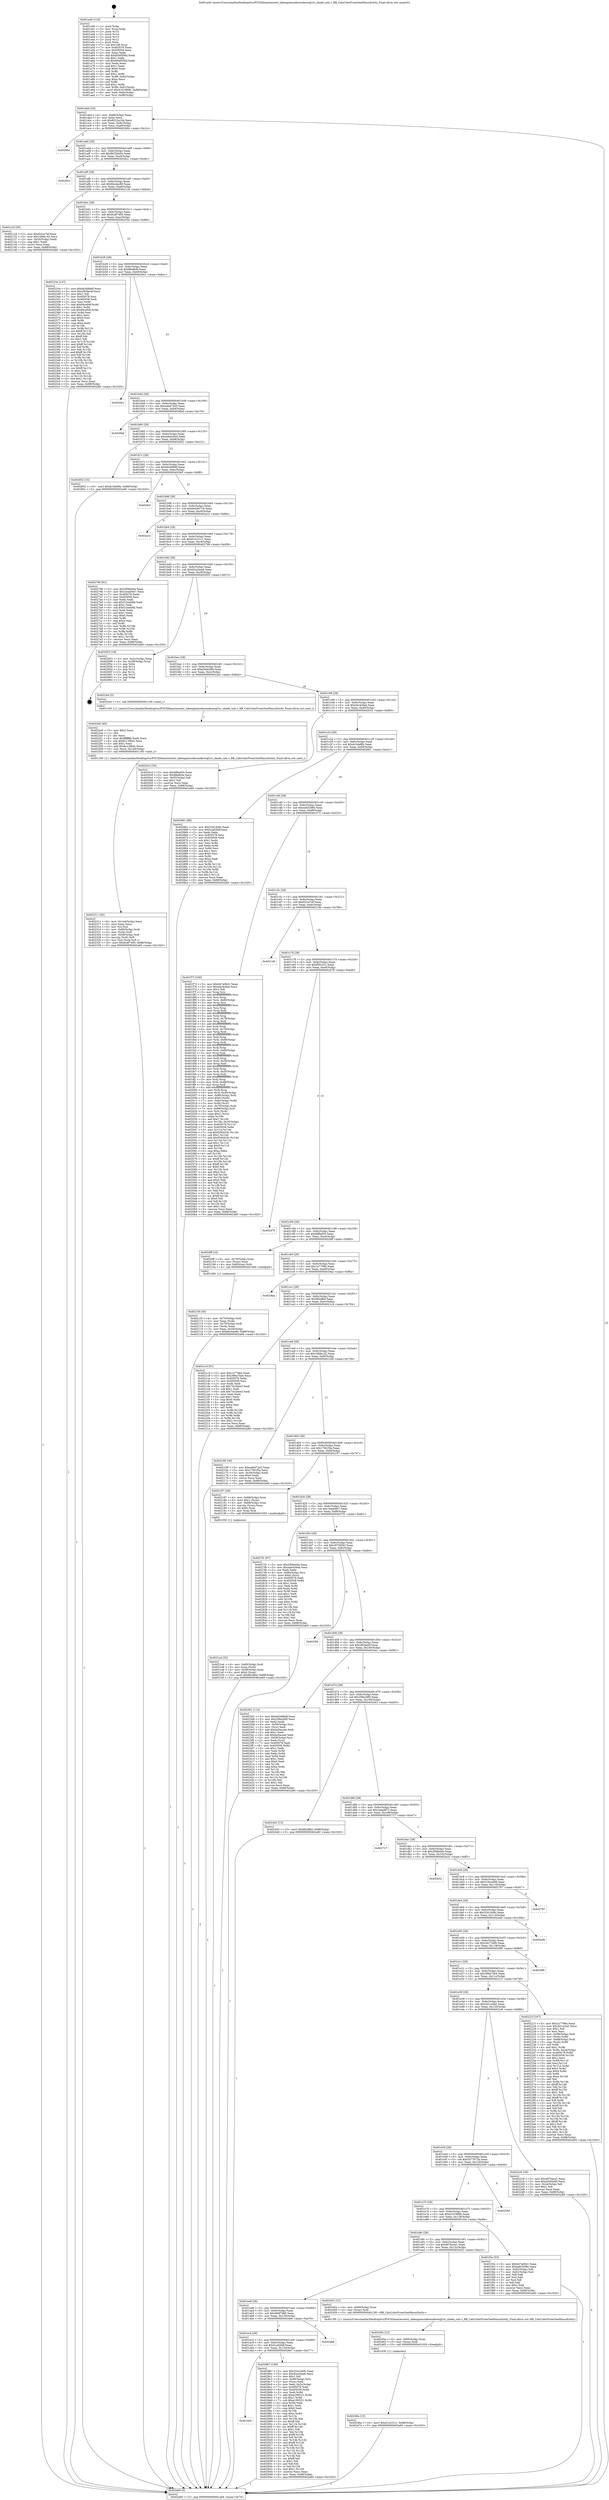 digraph "0x401a40" {
  label = "0x401a40 (/mnt/c/Users/mathe/Desktop/tcc/POCII/binaries/extr_labenginecoderenderergl1tr_shade_calc.c_RB_CalcColorFromOneMinusEntity_Final-ollvm.out::main(0))"
  labelloc = "t"
  node[shape=record]

  Entry [label="",width=0.3,height=0.3,shape=circle,fillcolor=black,style=filled]
  "0x401ab4" [label="{
     0x401ab4 [32]\l
     | [instrs]\l
     &nbsp;&nbsp;0x401ab4 \<+6\>: mov -0x88(%rbp),%eax\l
     &nbsp;&nbsp;0x401aba \<+2\>: mov %eax,%ecx\l
     &nbsp;&nbsp;0x401abc \<+6\>: sub $0x8222a164,%ecx\l
     &nbsp;&nbsp;0x401ac2 \<+6\>: mov %eax,-0x9c(%rbp)\l
     &nbsp;&nbsp;0x401ac8 \<+6\>: mov %ecx,-0xa0(%rbp)\l
     &nbsp;&nbsp;0x401ace \<+6\>: je 000000000040266c \<main+0xc2c\>\l
  }"]
  "0x40266c" [label="{
     0x40266c\l
  }", style=dashed]
  "0x401ad4" [label="{
     0x401ad4 [28]\l
     | [instrs]\l
     &nbsp;&nbsp;0x401ad4 \<+5\>: jmp 0000000000401ad9 \<main+0x99\>\l
     &nbsp;&nbsp;0x401ad9 \<+6\>: mov -0x9c(%rbp),%eax\l
     &nbsp;&nbsp;0x401adf \<+5\>: sub $0x8625bb0e,%eax\l
     &nbsp;&nbsp;0x401ae4 \<+6\>: mov %eax,-0xa4(%rbp)\l
     &nbsp;&nbsp;0x401aea \<+6\>: je 00000000004026cc \<main+0xc8c\>\l
  }"]
  Exit [label="",width=0.3,height=0.3,shape=circle,fillcolor=black,style=filled,peripheries=2]
  "0x4026cc" [label="{
     0x4026cc\l
  }", style=dashed]
  "0x401af0" [label="{
     0x401af0 [28]\l
     | [instrs]\l
     &nbsp;&nbsp;0x401af0 \<+5\>: jmp 0000000000401af5 \<main+0xb5\>\l
     &nbsp;&nbsp;0x401af5 \<+6\>: mov -0x9c(%rbp),%eax\l
     &nbsp;&nbsp;0x401afb \<+5\>: sub $0x8bc4ec80,%eax\l
     &nbsp;&nbsp;0x401b00 \<+6\>: mov %eax,-0xa8(%rbp)\l
     &nbsp;&nbsp;0x401b06 \<+6\>: je 000000000040212d \<main+0x6ed\>\l
  }"]
  "0x401ee0" [label="{
     0x401ee0\l
  }", style=dashed]
  "0x40212d" [label="{
     0x40212d [30]\l
     | [instrs]\l
     &nbsp;&nbsp;0x40212d \<+5\>: mov $0xf22ce7ef,%eax\l
     &nbsp;&nbsp;0x402132 \<+5\>: mov $0x16bfa142,%ecx\l
     &nbsp;&nbsp;0x402137 \<+3\>: mov -0x34(%rbp),%edx\l
     &nbsp;&nbsp;0x40213a \<+3\>: cmp $0x1,%edx\l
     &nbsp;&nbsp;0x40213d \<+3\>: cmovl %ecx,%eax\l
     &nbsp;&nbsp;0x402140 \<+6\>: mov %eax,-0x88(%rbp)\l
     &nbsp;&nbsp;0x402146 \<+5\>: jmp 0000000000402a60 \<main+0x1020\>\l
  }"]
  "0x401b0c" [label="{
     0x401b0c [28]\l
     | [instrs]\l
     &nbsp;&nbsp;0x401b0c \<+5\>: jmp 0000000000401b11 \<main+0xd1\>\l
     &nbsp;&nbsp;0x401b11 \<+6\>: mov -0x9c(%rbp),%eax\l
     &nbsp;&nbsp;0x401b17 \<+5\>: sub $0x8cdf7490,%eax\l
     &nbsp;&nbsp;0x401b1c \<+6\>: mov %eax,-0xac(%rbp)\l
     &nbsp;&nbsp;0x401b22 \<+6\>: je 000000000040233e \<main+0x8fe\>\l
  }"]
  "0x4028b7" [label="{
     0x4028b7 [156]\l
     | [instrs]\l
     &nbsp;&nbsp;0x4028b7 \<+5\>: mov $0x3341d49c,%eax\l
     &nbsp;&nbsp;0x4028bc \<+5\>: mov $0xd2a24ea6,%ecx\l
     &nbsp;&nbsp;0x4028c1 \<+2\>: mov $0x1,%dl\l
     &nbsp;&nbsp;0x4028c3 \<+4\>: mov -0x80(%rbp),%rsi\l
     &nbsp;&nbsp;0x4028c7 \<+2\>: mov (%rsi),%edi\l
     &nbsp;&nbsp;0x4028c9 \<+3\>: mov %edi,-0x2c(%rbp)\l
     &nbsp;&nbsp;0x4028cc \<+7\>: mov 0x405078,%edi\l
     &nbsp;&nbsp;0x4028d3 \<+8\>: mov 0x405058,%r8d\l
     &nbsp;&nbsp;0x4028db \<+3\>: mov %edi,%r9d\l
     &nbsp;&nbsp;0x4028de \<+7\>: add $0xa1f6f221,%r9d\l
     &nbsp;&nbsp;0x4028e5 \<+4\>: sub $0x1,%r9d\l
     &nbsp;&nbsp;0x4028e9 \<+7\>: sub $0xa1f6f221,%r9d\l
     &nbsp;&nbsp;0x4028f0 \<+4\>: imul %r9d,%edi\l
     &nbsp;&nbsp;0x4028f4 \<+3\>: and $0x1,%edi\l
     &nbsp;&nbsp;0x4028f7 \<+3\>: cmp $0x0,%edi\l
     &nbsp;&nbsp;0x4028fa \<+4\>: sete %r10b\l
     &nbsp;&nbsp;0x4028fe \<+4\>: cmp $0xa,%r8d\l
     &nbsp;&nbsp;0x402902 \<+4\>: setl %r11b\l
     &nbsp;&nbsp;0x402906 \<+3\>: mov %r10b,%bl\l
     &nbsp;&nbsp;0x402909 \<+3\>: xor $0xff,%bl\l
     &nbsp;&nbsp;0x40290c \<+3\>: mov %r11b,%r14b\l
     &nbsp;&nbsp;0x40290f \<+4\>: xor $0xff,%r14b\l
     &nbsp;&nbsp;0x402913 \<+3\>: xor $0x1,%dl\l
     &nbsp;&nbsp;0x402916 \<+3\>: mov %bl,%r15b\l
     &nbsp;&nbsp;0x402919 \<+4\>: and $0xff,%r15b\l
     &nbsp;&nbsp;0x40291d \<+3\>: and %dl,%r10b\l
     &nbsp;&nbsp;0x402920 \<+3\>: mov %r14b,%r12b\l
     &nbsp;&nbsp;0x402923 \<+4\>: and $0xff,%r12b\l
     &nbsp;&nbsp;0x402927 \<+3\>: and %dl,%r11b\l
     &nbsp;&nbsp;0x40292a \<+3\>: or %r10b,%r15b\l
     &nbsp;&nbsp;0x40292d \<+3\>: or %r11b,%r12b\l
     &nbsp;&nbsp;0x402930 \<+3\>: xor %r12b,%r15b\l
     &nbsp;&nbsp;0x402933 \<+3\>: or %r14b,%bl\l
     &nbsp;&nbsp;0x402936 \<+3\>: xor $0xff,%bl\l
     &nbsp;&nbsp;0x402939 \<+3\>: or $0x1,%dl\l
     &nbsp;&nbsp;0x40293c \<+2\>: and %dl,%bl\l
     &nbsp;&nbsp;0x40293e \<+3\>: or %bl,%r15b\l
     &nbsp;&nbsp;0x402941 \<+4\>: test $0x1,%r15b\l
     &nbsp;&nbsp;0x402945 \<+3\>: cmovne %ecx,%eax\l
     &nbsp;&nbsp;0x402948 \<+6\>: mov %eax,-0x88(%rbp)\l
     &nbsp;&nbsp;0x40294e \<+5\>: jmp 0000000000402a60 \<main+0x1020\>\l
  }"]
  "0x40233e" [label="{
     0x40233e [147]\l
     | [instrs]\l
     &nbsp;&nbsp;0x40233e \<+5\>: mov $0xbb3d9b6f,%eax\l
     &nbsp;&nbsp;0x402343 \<+5\>: mov $0x282fae4f,%ecx\l
     &nbsp;&nbsp;0x402348 \<+2\>: mov $0x1,%dl\l
     &nbsp;&nbsp;0x40234a \<+7\>: mov 0x405078,%esi\l
     &nbsp;&nbsp;0x402351 \<+7\>: mov 0x405058,%edi\l
     &nbsp;&nbsp;0x402358 \<+3\>: mov %esi,%r8d\l
     &nbsp;&nbsp;0x40235b \<+7\>: add $0x64ce04f,%r8d\l
     &nbsp;&nbsp;0x402362 \<+4\>: sub $0x1,%r8d\l
     &nbsp;&nbsp;0x402366 \<+7\>: sub $0x64ce04f,%r8d\l
     &nbsp;&nbsp;0x40236d \<+4\>: imul %r8d,%esi\l
     &nbsp;&nbsp;0x402371 \<+3\>: and $0x1,%esi\l
     &nbsp;&nbsp;0x402374 \<+3\>: cmp $0x0,%esi\l
     &nbsp;&nbsp;0x402377 \<+4\>: sete %r9b\l
     &nbsp;&nbsp;0x40237b \<+3\>: cmp $0xa,%edi\l
     &nbsp;&nbsp;0x40237e \<+4\>: setl %r10b\l
     &nbsp;&nbsp;0x402382 \<+3\>: mov %r9b,%r11b\l
     &nbsp;&nbsp;0x402385 \<+4\>: xor $0xff,%r11b\l
     &nbsp;&nbsp;0x402389 \<+3\>: mov %r10b,%bl\l
     &nbsp;&nbsp;0x40238c \<+3\>: xor $0xff,%bl\l
     &nbsp;&nbsp;0x40238f \<+3\>: xor $0x1,%dl\l
     &nbsp;&nbsp;0x402392 \<+3\>: mov %r11b,%r14b\l
     &nbsp;&nbsp;0x402395 \<+4\>: and $0xff,%r14b\l
     &nbsp;&nbsp;0x402399 \<+3\>: and %dl,%r9b\l
     &nbsp;&nbsp;0x40239c \<+3\>: mov %bl,%r15b\l
     &nbsp;&nbsp;0x40239f \<+4\>: and $0xff,%r15b\l
     &nbsp;&nbsp;0x4023a3 \<+3\>: and %dl,%r10b\l
     &nbsp;&nbsp;0x4023a6 \<+3\>: or %r9b,%r14b\l
     &nbsp;&nbsp;0x4023a9 \<+3\>: or %r10b,%r15b\l
     &nbsp;&nbsp;0x4023ac \<+3\>: xor %r15b,%r14b\l
     &nbsp;&nbsp;0x4023af \<+3\>: or %bl,%r11b\l
     &nbsp;&nbsp;0x4023b2 \<+4\>: xor $0xff,%r11b\l
     &nbsp;&nbsp;0x4023b6 \<+3\>: or $0x1,%dl\l
     &nbsp;&nbsp;0x4023b9 \<+3\>: and %dl,%r11b\l
     &nbsp;&nbsp;0x4023bc \<+3\>: or %r11b,%r14b\l
     &nbsp;&nbsp;0x4023bf \<+4\>: test $0x1,%r14b\l
     &nbsp;&nbsp;0x4023c3 \<+3\>: cmovne %ecx,%eax\l
     &nbsp;&nbsp;0x4023c6 \<+6\>: mov %eax,-0x88(%rbp)\l
     &nbsp;&nbsp;0x4023cc \<+5\>: jmp 0000000000402a60 \<main+0x1020\>\l
  }"]
  "0x401b28" [label="{
     0x401b28 [28]\l
     | [instrs]\l
     &nbsp;&nbsp;0x401b28 \<+5\>: jmp 0000000000401b2d \<main+0xed\>\l
     &nbsp;&nbsp;0x401b2d \<+6\>: mov -0x9c(%rbp),%eax\l
     &nbsp;&nbsp;0x401b33 \<+5\>: sub $0x8fedfcfa,%eax\l
     &nbsp;&nbsp;0x401b38 \<+6\>: mov %eax,-0xb0(%rbp)\l
     &nbsp;&nbsp;0x401b3e \<+6\>: je 00000000004020e1 \<main+0x6a1\>\l
  }"]
  "0x401ec4" [label="{
     0x401ec4 [28]\l
     | [instrs]\l
     &nbsp;&nbsp;0x401ec4 \<+5\>: jmp 0000000000401ec9 \<main+0x489\>\l
     &nbsp;&nbsp;0x401ec9 \<+6\>: mov -0x9c(%rbp),%eax\l
     &nbsp;&nbsp;0x401ecf \<+5\>: sub $0x5caf29df,%eax\l
     &nbsp;&nbsp;0x401ed4 \<+6\>: mov %eax,-0x134(%rbp)\l
     &nbsp;&nbsp;0x401eda \<+6\>: je 00000000004028b7 \<main+0xe77\>\l
  }"]
  "0x4020e1" [label="{
     0x4020e1\l
  }", style=dashed]
  "0x401b44" [label="{
     0x401b44 [28]\l
     | [instrs]\l
     &nbsp;&nbsp;0x401b44 \<+5\>: jmp 0000000000401b49 \<main+0x109\>\l
     &nbsp;&nbsp;0x401b49 \<+6\>: mov -0x9c(%rbp),%eax\l
     &nbsp;&nbsp;0x401b4f \<+5\>: sub $0xa4bd72d3,%eax\l
     &nbsp;&nbsp;0x401b54 \<+6\>: mov %eax,-0xb4(%rbp)\l
     &nbsp;&nbsp;0x401b5a \<+6\>: je 00000000004026bd \<main+0xc7d\>\l
  }"]
  "0x4024b6" [label="{
     0x4024b6\l
  }", style=dashed]
  "0x4026bd" [label="{
     0x4026bd\l
  }", style=dashed]
  "0x401b60" [label="{
     0x401b60 [28]\l
     | [instrs]\l
     &nbsp;&nbsp;0x401b60 \<+5\>: jmp 0000000000401b65 \<main+0x125\>\l
     &nbsp;&nbsp;0x401b65 \<+6\>: mov -0x9c(%rbp),%eax\l
     &nbsp;&nbsp;0x401b6b \<+5\>: sub $0xade426ed,%eax\l
     &nbsp;&nbsp;0x401b70 \<+6\>: mov %eax,-0xb8(%rbp)\l
     &nbsp;&nbsp;0x401b76 \<+6\>: je 0000000000402852 \<main+0xe12\>\l
  }"]
  "0x40246a" [label="{
     0x40246a [15]\l
     | [instrs]\l
     &nbsp;&nbsp;0x40246a \<+10\>: movl $0xd12c31c1,-0x88(%rbp)\l
     &nbsp;&nbsp;0x402474 \<+5\>: jmp 0000000000402a60 \<main+0x1020\>\l
  }"]
  "0x402852" [label="{
     0x402852 [15]\l
     | [instrs]\l
     &nbsp;&nbsp;0x402852 \<+10\>: movl $0xdc3def6b,-0x88(%rbp)\l
     &nbsp;&nbsp;0x40285c \<+5\>: jmp 0000000000402a60 \<main+0x1020\>\l
  }"]
  "0x401b7c" [label="{
     0x401b7c [28]\l
     | [instrs]\l
     &nbsp;&nbsp;0x401b7c \<+5\>: jmp 0000000000401b81 \<main+0x141\>\l
     &nbsp;&nbsp;0x401b81 \<+6\>: mov -0x9c(%rbp),%eax\l
     &nbsp;&nbsp;0x401b87 \<+5\>: sub $0xbb3d9b6f,%eax\l
     &nbsp;&nbsp;0x401b8c \<+6\>: mov %eax,-0xbc(%rbp)\l
     &nbsp;&nbsp;0x401b92 \<+6\>: je 00000000004029cf \<main+0xf8f\>\l
  }"]
  "0x40245e" [label="{
     0x40245e [12]\l
     | [instrs]\l
     &nbsp;&nbsp;0x40245e \<+4\>: mov -0x60(%rbp),%rax\l
     &nbsp;&nbsp;0x402462 \<+3\>: mov (%rax),%rdi\l
     &nbsp;&nbsp;0x402465 \<+5\>: call 0000000000401030 \<free@plt\>\l
     | [calls]\l
     &nbsp;&nbsp;0x401030 \{1\} (unknown)\l
  }"]
  "0x4029cf" [label="{
     0x4029cf\l
  }", style=dashed]
  "0x401b98" [label="{
     0x401b98 [28]\l
     | [instrs]\l
     &nbsp;&nbsp;0x401b98 \<+5\>: jmp 0000000000401b9d \<main+0x15d\>\l
     &nbsp;&nbsp;0x401b9d \<+6\>: mov -0x9c(%rbp),%eax\l
     &nbsp;&nbsp;0x401ba3 \<+5\>: sub $0xbb456719,%eax\l
     &nbsp;&nbsp;0x401ba8 \<+6\>: mov %eax,-0xc0(%rbp)\l
     &nbsp;&nbsp;0x401bae \<+6\>: je 0000000000402a1e \<main+0xfde\>\l
  }"]
  "0x401ea8" [label="{
     0x401ea8 [28]\l
     | [instrs]\l
     &nbsp;&nbsp;0x401ea8 \<+5\>: jmp 0000000000401ead \<main+0x46d\>\l
     &nbsp;&nbsp;0x401ead \<+6\>: mov -0x9c(%rbp),%eax\l
     &nbsp;&nbsp;0x401eb3 \<+5\>: sub $0x49df7d80,%eax\l
     &nbsp;&nbsp;0x401eb8 \<+6\>: mov %eax,-0x130(%rbp)\l
     &nbsp;&nbsp;0x401ebe \<+6\>: je 00000000004024b6 \<main+0xa76\>\l
  }"]
  "0x402a1e" [label="{
     0x402a1e\l
  }", style=dashed]
  "0x401bb4" [label="{
     0x401bb4 [28]\l
     | [instrs]\l
     &nbsp;&nbsp;0x401bb4 \<+5\>: jmp 0000000000401bb9 \<main+0x179\>\l
     &nbsp;&nbsp;0x401bb9 \<+6\>: mov -0x9c(%rbp),%eax\l
     &nbsp;&nbsp;0x401bbf \<+5\>: sub $0xd12c31c1,%eax\l
     &nbsp;&nbsp;0x401bc4 \<+6\>: mov %eax,-0xc4(%rbp)\l
     &nbsp;&nbsp;0x401bca \<+6\>: je 0000000000402796 \<main+0xd56\>\l
  }"]
  "0x402452" [label="{
     0x402452 [12]\l
     | [instrs]\l
     &nbsp;&nbsp;0x402452 \<+4\>: mov -0x60(%rbp),%rax\l
     &nbsp;&nbsp;0x402456 \<+3\>: mov (%rax),%rdi\l
     &nbsp;&nbsp;0x402459 \<+5\>: call 00000000004013f0 \<RB_CalcColorFromOneMinusEntity\>\l
     | [calls]\l
     &nbsp;&nbsp;0x4013f0 \{1\} (/mnt/c/Users/mathe/Desktop/tcc/POCII/binaries/extr_labenginecoderenderergl1tr_shade_calc.c_RB_CalcColorFromOneMinusEntity_Final-ollvm.out::RB_CalcColorFromOneMinusEntity)\l
  }"]
  "0x402796" [label="{
     0x402796 [91]\l
     | [instrs]\l
     &nbsp;&nbsp;0x402796 \<+5\>: mov $0x2f58e0de,%eax\l
     &nbsp;&nbsp;0x40279b \<+5\>: mov $0x1b4a00e7,%ecx\l
     &nbsp;&nbsp;0x4027a0 \<+7\>: mov 0x405078,%edx\l
     &nbsp;&nbsp;0x4027a7 \<+7\>: mov 0x405058,%esi\l
     &nbsp;&nbsp;0x4027ae \<+2\>: mov %edx,%edi\l
     &nbsp;&nbsp;0x4027b0 \<+6\>: add $0x51ba0dfd,%edi\l
     &nbsp;&nbsp;0x4027b6 \<+3\>: sub $0x1,%edi\l
     &nbsp;&nbsp;0x4027b9 \<+6\>: sub $0x51ba0dfd,%edi\l
     &nbsp;&nbsp;0x4027bf \<+3\>: imul %edi,%edx\l
     &nbsp;&nbsp;0x4027c2 \<+3\>: and $0x1,%edx\l
     &nbsp;&nbsp;0x4027c5 \<+3\>: cmp $0x0,%edx\l
     &nbsp;&nbsp;0x4027c8 \<+4\>: sete %r8b\l
     &nbsp;&nbsp;0x4027cc \<+3\>: cmp $0xa,%esi\l
     &nbsp;&nbsp;0x4027cf \<+4\>: setl %r9b\l
     &nbsp;&nbsp;0x4027d3 \<+3\>: mov %r8b,%r10b\l
     &nbsp;&nbsp;0x4027d6 \<+3\>: and %r9b,%r10b\l
     &nbsp;&nbsp;0x4027d9 \<+3\>: xor %r9b,%r8b\l
     &nbsp;&nbsp;0x4027dc \<+3\>: or %r8b,%r10b\l
     &nbsp;&nbsp;0x4027df \<+4\>: test $0x1,%r10b\l
     &nbsp;&nbsp;0x4027e3 \<+3\>: cmovne %ecx,%eax\l
     &nbsp;&nbsp;0x4027e6 \<+6\>: mov %eax,-0x88(%rbp)\l
     &nbsp;&nbsp;0x4027ec \<+5\>: jmp 0000000000402a60 \<main+0x1020\>\l
  }"]
  "0x401bd0" [label="{
     0x401bd0 [28]\l
     | [instrs]\l
     &nbsp;&nbsp;0x401bd0 \<+5\>: jmp 0000000000401bd5 \<main+0x195\>\l
     &nbsp;&nbsp;0x401bd5 \<+6\>: mov -0x9c(%rbp),%eax\l
     &nbsp;&nbsp;0x401bdb \<+5\>: sub $0xd2a24ea6,%eax\l
     &nbsp;&nbsp;0x401be0 \<+6\>: mov %eax,-0xc8(%rbp)\l
     &nbsp;&nbsp;0x401be6 \<+6\>: je 0000000000402953 \<main+0xf13\>\l
  }"]
  "0x402311" [label="{
     0x402311 [45]\l
     | [instrs]\l
     &nbsp;&nbsp;0x402311 \<+6\>: mov -0x144(%rbp),%ecx\l
     &nbsp;&nbsp;0x402317 \<+3\>: imul %eax,%ecx\l
     &nbsp;&nbsp;0x40231a \<+3\>: mov %cl,%sil\l
     &nbsp;&nbsp;0x40231d \<+4\>: mov -0x60(%rbp),%rdi\l
     &nbsp;&nbsp;0x402321 \<+3\>: mov (%rdi),%rdi\l
     &nbsp;&nbsp;0x402324 \<+4\>: mov -0x58(%rbp),%r8\l
     &nbsp;&nbsp;0x402328 \<+3\>: movslq (%r8),%r8\l
     &nbsp;&nbsp;0x40232b \<+4\>: mov %sil,(%rdi,%r8,1)\l
     &nbsp;&nbsp;0x40232f \<+10\>: movl $0x8cdf7490,-0x88(%rbp)\l
     &nbsp;&nbsp;0x402339 \<+5\>: jmp 0000000000402a60 \<main+0x1020\>\l
  }"]
  "0x402953" [label="{
     0x402953 [18]\l
     | [instrs]\l
     &nbsp;&nbsp;0x402953 \<+3\>: mov -0x2c(%rbp),%eax\l
     &nbsp;&nbsp;0x402956 \<+4\>: lea -0x28(%rbp),%rsp\l
     &nbsp;&nbsp;0x40295a \<+1\>: pop %rbx\l
     &nbsp;&nbsp;0x40295b \<+2\>: pop %r12\l
     &nbsp;&nbsp;0x40295d \<+2\>: pop %r13\l
     &nbsp;&nbsp;0x40295f \<+2\>: pop %r14\l
     &nbsp;&nbsp;0x402961 \<+2\>: pop %r15\l
     &nbsp;&nbsp;0x402963 \<+1\>: pop %rbp\l
     &nbsp;&nbsp;0x402964 \<+1\>: ret\l
  }"]
  "0x401bec" [label="{
     0x401bec [28]\l
     | [instrs]\l
     &nbsp;&nbsp;0x401bec \<+5\>: jmp 0000000000401bf1 \<main+0x1b1\>\l
     &nbsp;&nbsp;0x401bf1 \<+6\>: mov -0x9c(%rbp),%eax\l
     &nbsp;&nbsp;0x401bf7 \<+5\>: sub $0xd3d444f4,%eax\l
     &nbsp;&nbsp;0x401bfc \<+6\>: mov %eax,-0xcc(%rbp)\l
     &nbsp;&nbsp;0x401c02 \<+6\>: je 00000000004022e4 \<main+0x8a4\>\l
  }"]
  "0x4022e9" [label="{
     0x4022e9 [40]\l
     | [instrs]\l
     &nbsp;&nbsp;0x4022e9 \<+5\>: mov $0x2,%ecx\l
     &nbsp;&nbsp;0x4022ee \<+1\>: cltd\l
     &nbsp;&nbsp;0x4022ef \<+2\>: idiv %ecx\l
     &nbsp;&nbsp;0x4022f1 \<+6\>: imul $0xfffffffe,%edx,%ecx\l
     &nbsp;&nbsp;0x4022f7 \<+6\>: sub $0x8c13f0d2,%ecx\l
     &nbsp;&nbsp;0x4022fd \<+3\>: add $0x1,%ecx\l
     &nbsp;&nbsp;0x402300 \<+6\>: add $0x8c13f0d2,%ecx\l
     &nbsp;&nbsp;0x402306 \<+6\>: mov %ecx,-0x144(%rbp)\l
     &nbsp;&nbsp;0x40230c \<+5\>: call 0000000000401160 \<next_i\>\l
     | [calls]\l
     &nbsp;&nbsp;0x401160 \{1\} (/mnt/c/Users/mathe/Desktop/tcc/POCII/binaries/extr_labenginecoderenderergl1tr_shade_calc.c_RB_CalcColorFromOneMinusEntity_Final-ollvm.out::next_i)\l
  }"]
  "0x4022e4" [label="{
     0x4022e4 [5]\l
     | [instrs]\l
     &nbsp;&nbsp;0x4022e4 \<+5\>: call 0000000000401160 \<next_i\>\l
     | [calls]\l
     &nbsp;&nbsp;0x401160 \{1\} (/mnt/c/Users/mathe/Desktop/tcc/POCII/binaries/extr_labenginecoderenderergl1tr_shade_calc.c_RB_CalcColorFromOneMinusEntity_Final-ollvm.out::next_i)\l
  }"]
  "0x401c08" [label="{
     0x401c08 [28]\l
     | [instrs]\l
     &nbsp;&nbsp;0x401c08 \<+5\>: jmp 0000000000401c0d \<main+0x1cd\>\l
     &nbsp;&nbsp;0x401c0d \<+6\>: mov -0x9c(%rbp),%eax\l
     &nbsp;&nbsp;0x401c13 \<+5\>: sub $0xd4c4c6ad,%eax\l
     &nbsp;&nbsp;0x401c18 \<+6\>: mov %eax,-0xd0(%rbp)\l
     &nbsp;&nbsp;0x401c1e \<+6\>: je 00000000004020c3 \<main+0x683\>\l
  }"]
  "0x4021a4" [label="{
     0x4021a4 [32]\l
     | [instrs]\l
     &nbsp;&nbsp;0x4021a4 \<+4\>: mov -0x60(%rbp),%rdi\l
     &nbsp;&nbsp;0x4021a8 \<+3\>: mov %rax,(%rdi)\l
     &nbsp;&nbsp;0x4021ab \<+4\>: mov -0x58(%rbp),%rax\l
     &nbsp;&nbsp;0x4021af \<+6\>: movl $0x0,(%rax)\l
     &nbsp;&nbsp;0x4021b5 \<+10\>: movl $0xf82dfbd,-0x88(%rbp)\l
     &nbsp;&nbsp;0x4021bf \<+5\>: jmp 0000000000402a60 \<main+0x1020\>\l
  }"]
  "0x4020c3" [label="{
     0x4020c3 [30]\l
     | [instrs]\l
     &nbsp;&nbsp;0x4020c3 \<+5\>: mov $0xfdfbef20,%eax\l
     &nbsp;&nbsp;0x4020c8 \<+5\>: mov $0x8fedfcfa,%ecx\l
     &nbsp;&nbsp;0x4020cd \<+3\>: mov -0x35(%rbp),%dl\l
     &nbsp;&nbsp;0x4020d0 \<+3\>: test $0x1,%dl\l
     &nbsp;&nbsp;0x4020d3 \<+3\>: cmovne %ecx,%eax\l
     &nbsp;&nbsp;0x4020d6 \<+6\>: mov %eax,-0x88(%rbp)\l
     &nbsp;&nbsp;0x4020dc \<+5\>: jmp 0000000000402a60 \<main+0x1020\>\l
  }"]
  "0x401c24" [label="{
     0x401c24 [28]\l
     | [instrs]\l
     &nbsp;&nbsp;0x401c24 \<+5\>: jmp 0000000000401c29 \<main+0x1e9\>\l
     &nbsp;&nbsp;0x401c29 \<+6\>: mov -0x9c(%rbp),%eax\l
     &nbsp;&nbsp;0x401c2f \<+5\>: sub $0xdc3def6b,%eax\l
     &nbsp;&nbsp;0x401c34 \<+6\>: mov %eax,-0xd4(%rbp)\l
     &nbsp;&nbsp;0x401c3a \<+6\>: je 0000000000402861 \<main+0xe21\>\l
  }"]
  "0x40210f" [label="{
     0x40210f [30]\l
     | [instrs]\l
     &nbsp;&nbsp;0x40210f \<+4\>: mov -0x70(%rbp),%rdi\l
     &nbsp;&nbsp;0x402113 \<+2\>: mov %eax,(%rdi)\l
     &nbsp;&nbsp;0x402115 \<+4\>: mov -0x70(%rbp),%rdi\l
     &nbsp;&nbsp;0x402119 \<+2\>: mov (%rdi),%eax\l
     &nbsp;&nbsp;0x40211b \<+3\>: mov %eax,-0x34(%rbp)\l
     &nbsp;&nbsp;0x40211e \<+10\>: movl $0x8bc4ec80,-0x88(%rbp)\l
     &nbsp;&nbsp;0x402128 \<+5\>: jmp 0000000000402a60 \<main+0x1020\>\l
  }"]
  "0x402861" [label="{
     0x402861 [86]\l
     | [instrs]\l
     &nbsp;&nbsp;0x402861 \<+5\>: mov $0x3341d49c,%eax\l
     &nbsp;&nbsp;0x402866 \<+5\>: mov $0x5caf29df,%ecx\l
     &nbsp;&nbsp;0x40286b \<+2\>: xor %edx,%edx\l
     &nbsp;&nbsp;0x40286d \<+7\>: mov 0x405078,%esi\l
     &nbsp;&nbsp;0x402874 \<+7\>: mov 0x405058,%edi\l
     &nbsp;&nbsp;0x40287b \<+3\>: sub $0x1,%edx\l
     &nbsp;&nbsp;0x40287e \<+3\>: mov %esi,%r8d\l
     &nbsp;&nbsp;0x402881 \<+3\>: add %edx,%r8d\l
     &nbsp;&nbsp;0x402884 \<+4\>: imul %r8d,%esi\l
     &nbsp;&nbsp;0x402888 \<+3\>: and $0x1,%esi\l
     &nbsp;&nbsp;0x40288b \<+3\>: cmp $0x0,%esi\l
     &nbsp;&nbsp;0x40288e \<+4\>: sete %r9b\l
     &nbsp;&nbsp;0x402892 \<+3\>: cmp $0xa,%edi\l
     &nbsp;&nbsp;0x402895 \<+4\>: setl %r10b\l
     &nbsp;&nbsp;0x402899 \<+3\>: mov %r9b,%r11b\l
     &nbsp;&nbsp;0x40289c \<+3\>: and %r10b,%r11b\l
     &nbsp;&nbsp;0x40289f \<+3\>: xor %r10b,%r9b\l
     &nbsp;&nbsp;0x4028a2 \<+3\>: or %r9b,%r11b\l
     &nbsp;&nbsp;0x4028a5 \<+4\>: test $0x1,%r11b\l
     &nbsp;&nbsp;0x4028a9 \<+3\>: cmovne %ecx,%eax\l
     &nbsp;&nbsp;0x4028ac \<+6\>: mov %eax,-0x88(%rbp)\l
     &nbsp;&nbsp;0x4028b2 \<+5\>: jmp 0000000000402a60 \<main+0x1020\>\l
  }"]
  "0x401c40" [label="{
     0x401c40 [28]\l
     | [instrs]\l
     &nbsp;&nbsp;0x401c40 \<+5\>: jmp 0000000000401c45 \<main+0x205\>\l
     &nbsp;&nbsp;0x401c45 \<+6\>: mov -0x9c(%rbp),%eax\l
     &nbsp;&nbsp;0x401c4b \<+5\>: sub $0xea63298e,%eax\l
     &nbsp;&nbsp;0x401c50 \<+6\>: mov %eax,-0xd8(%rbp)\l
     &nbsp;&nbsp;0x401c56 \<+6\>: je 0000000000401f73 \<main+0x533\>\l
  }"]
  "0x401a40" [label="{
     0x401a40 [116]\l
     | [instrs]\l
     &nbsp;&nbsp;0x401a40 \<+1\>: push %rbp\l
     &nbsp;&nbsp;0x401a41 \<+3\>: mov %rsp,%rbp\l
     &nbsp;&nbsp;0x401a44 \<+2\>: push %r15\l
     &nbsp;&nbsp;0x401a46 \<+2\>: push %r14\l
     &nbsp;&nbsp;0x401a48 \<+2\>: push %r13\l
     &nbsp;&nbsp;0x401a4a \<+2\>: push %r12\l
     &nbsp;&nbsp;0x401a4c \<+1\>: push %rbx\l
     &nbsp;&nbsp;0x401a4d \<+7\>: sub $0x148,%rsp\l
     &nbsp;&nbsp;0x401a54 \<+7\>: mov 0x405078,%eax\l
     &nbsp;&nbsp;0x401a5b \<+7\>: mov 0x405058,%ecx\l
     &nbsp;&nbsp;0x401a62 \<+2\>: mov %eax,%edx\l
     &nbsp;&nbsp;0x401a64 \<+6\>: add $0x604f508d,%edx\l
     &nbsp;&nbsp;0x401a6a \<+3\>: sub $0x1,%edx\l
     &nbsp;&nbsp;0x401a6d \<+6\>: sub $0x604f508d,%edx\l
     &nbsp;&nbsp;0x401a73 \<+3\>: imul %edx,%eax\l
     &nbsp;&nbsp;0x401a76 \<+3\>: and $0x1,%eax\l
     &nbsp;&nbsp;0x401a79 \<+3\>: cmp $0x0,%eax\l
     &nbsp;&nbsp;0x401a7c \<+4\>: sete %r8b\l
     &nbsp;&nbsp;0x401a80 \<+4\>: and $0x1,%r8b\l
     &nbsp;&nbsp;0x401a84 \<+7\>: mov %r8b,-0x82(%rbp)\l
     &nbsp;&nbsp;0x401a8b \<+3\>: cmp $0xa,%ecx\l
     &nbsp;&nbsp;0x401a8e \<+4\>: setl %r8b\l
     &nbsp;&nbsp;0x401a92 \<+4\>: and $0x1,%r8b\l
     &nbsp;&nbsp;0x401a96 \<+7\>: mov %r8b,-0x81(%rbp)\l
     &nbsp;&nbsp;0x401a9d \<+10\>: movl $0x4101889b,-0x88(%rbp)\l
     &nbsp;&nbsp;0x401aa7 \<+6\>: mov %edi,-0x8c(%rbp)\l
     &nbsp;&nbsp;0x401aad \<+7\>: mov %rsi,-0x98(%rbp)\l
  }"]
  "0x401f73" [label="{
     0x401f73 [336]\l
     | [instrs]\l
     &nbsp;&nbsp;0x401f73 \<+5\>: mov $0x647a0641,%eax\l
     &nbsp;&nbsp;0x401f78 \<+5\>: mov $0xd4c4c6ad,%ecx\l
     &nbsp;&nbsp;0x401f7d \<+2\>: mov $0x1,%dl\l
     &nbsp;&nbsp;0x401f7f \<+3\>: mov %rsp,%rsi\l
     &nbsp;&nbsp;0x401f82 \<+4\>: add $0xfffffffffffffff0,%rsi\l
     &nbsp;&nbsp;0x401f86 \<+3\>: mov %rsi,%rsp\l
     &nbsp;&nbsp;0x401f89 \<+4\>: mov %rsi,-0x80(%rbp)\l
     &nbsp;&nbsp;0x401f8d \<+3\>: mov %rsp,%rsi\l
     &nbsp;&nbsp;0x401f90 \<+4\>: add $0xfffffffffffffff0,%rsi\l
     &nbsp;&nbsp;0x401f94 \<+3\>: mov %rsi,%rsp\l
     &nbsp;&nbsp;0x401f97 \<+3\>: mov %rsp,%rdi\l
     &nbsp;&nbsp;0x401f9a \<+4\>: add $0xfffffffffffffff0,%rdi\l
     &nbsp;&nbsp;0x401f9e \<+3\>: mov %rdi,%rsp\l
     &nbsp;&nbsp;0x401fa1 \<+4\>: mov %rdi,-0x78(%rbp)\l
     &nbsp;&nbsp;0x401fa5 \<+3\>: mov %rsp,%rdi\l
     &nbsp;&nbsp;0x401fa8 \<+4\>: add $0xfffffffffffffff0,%rdi\l
     &nbsp;&nbsp;0x401fac \<+3\>: mov %rdi,%rsp\l
     &nbsp;&nbsp;0x401faf \<+4\>: mov %rdi,-0x70(%rbp)\l
     &nbsp;&nbsp;0x401fb3 \<+3\>: mov %rsp,%rdi\l
     &nbsp;&nbsp;0x401fb6 \<+4\>: add $0xfffffffffffffff0,%rdi\l
     &nbsp;&nbsp;0x401fba \<+3\>: mov %rdi,%rsp\l
     &nbsp;&nbsp;0x401fbd \<+4\>: mov %rdi,-0x68(%rbp)\l
     &nbsp;&nbsp;0x401fc1 \<+3\>: mov %rsp,%rdi\l
     &nbsp;&nbsp;0x401fc4 \<+4\>: add $0xfffffffffffffff0,%rdi\l
     &nbsp;&nbsp;0x401fc8 \<+3\>: mov %rdi,%rsp\l
     &nbsp;&nbsp;0x401fcb \<+4\>: mov %rdi,-0x60(%rbp)\l
     &nbsp;&nbsp;0x401fcf \<+3\>: mov %rsp,%rdi\l
     &nbsp;&nbsp;0x401fd2 \<+4\>: add $0xfffffffffffffff0,%rdi\l
     &nbsp;&nbsp;0x401fd6 \<+3\>: mov %rdi,%rsp\l
     &nbsp;&nbsp;0x401fd9 \<+4\>: mov %rdi,-0x58(%rbp)\l
     &nbsp;&nbsp;0x401fdd \<+3\>: mov %rsp,%rdi\l
     &nbsp;&nbsp;0x401fe0 \<+4\>: add $0xfffffffffffffff0,%rdi\l
     &nbsp;&nbsp;0x401fe4 \<+3\>: mov %rdi,%rsp\l
     &nbsp;&nbsp;0x401fe7 \<+4\>: mov %rdi,-0x50(%rbp)\l
     &nbsp;&nbsp;0x401feb \<+3\>: mov %rsp,%rdi\l
     &nbsp;&nbsp;0x401fee \<+4\>: add $0xfffffffffffffff0,%rdi\l
     &nbsp;&nbsp;0x401ff2 \<+3\>: mov %rdi,%rsp\l
     &nbsp;&nbsp;0x401ff5 \<+4\>: mov %rdi,-0x48(%rbp)\l
     &nbsp;&nbsp;0x401ff9 \<+3\>: mov %rsp,%rdi\l
     &nbsp;&nbsp;0x401ffc \<+4\>: add $0xfffffffffffffff0,%rdi\l
     &nbsp;&nbsp;0x402000 \<+3\>: mov %rdi,%rsp\l
     &nbsp;&nbsp;0x402003 \<+4\>: mov %rdi,-0x40(%rbp)\l
     &nbsp;&nbsp;0x402007 \<+4\>: mov -0x80(%rbp),%rdi\l
     &nbsp;&nbsp;0x40200b \<+6\>: movl $0x0,(%rdi)\l
     &nbsp;&nbsp;0x402011 \<+7\>: mov -0x8c(%rbp),%r8d\l
     &nbsp;&nbsp;0x402018 \<+3\>: mov %r8d,(%rsi)\l
     &nbsp;&nbsp;0x40201b \<+4\>: mov -0x78(%rbp),%rdi\l
     &nbsp;&nbsp;0x40201f \<+7\>: mov -0x98(%rbp),%r9\l
     &nbsp;&nbsp;0x402026 \<+3\>: mov %r9,(%rdi)\l
     &nbsp;&nbsp;0x402029 \<+3\>: cmpl $0x2,(%rsi)\l
     &nbsp;&nbsp;0x40202c \<+4\>: setne %r10b\l
     &nbsp;&nbsp;0x402030 \<+4\>: and $0x1,%r10b\l
     &nbsp;&nbsp;0x402034 \<+4\>: mov %r10b,-0x35(%rbp)\l
     &nbsp;&nbsp;0x402038 \<+8\>: mov 0x405078,%r11d\l
     &nbsp;&nbsp;0x402040 \<+7\>: mov 0x405058,%ebx\l
     &nbsp;&nbsp;0x402047 \<+3\>: mov %r11d,%r14d\l
     &nbsp;&nbsp;0x40204a \<+7\>: sub $0xf20d424c,%r14d\l
     &nbsp;&nbsp;0x402051 \<+4\>: sub $0x1,%r14d\l
     &nbsp;&nbsp;0x402055 \<+7\>: add $0xf20d424c,%r14d\l
     &nbsp;&nbsp;0x40205c \<+4\>: imul %r14d,%r11d\l
     &nbsp;&nbsp;0x402060 \<+4\>: and $0x1,%r11d\l
     &nbsp;&nbsp;0x402064 \<+4\>: cmp $0x0,%r11d\l
     &nbsp;&nbsp;0x402068 \<+4\>: sete %r10b\l
     &nbsp;&nbsp;0x40206c \<+3\>: cmp $0xa,%ebx\l
     &nbsp;&nbsp;0x40206f \<+4\>: setl %r15b\l
     &nbsp;&nbsp;0x402073 \<+3\>: mov %r10b,%r12b\l
     &nbsp;&nbsp;0x402076 \<+4\>: xor $0xff,%r12b\l
     &nbsp;&nbsp;0x40207a \<+3\>: mov %r15b,%r13b\l
     &nbsp;&nbsp;0x40207d \<+4\>: xor $0xff,%r13b\l
     &nbsp;&nbsp;0x402081 \<+3\>: xor $0x0,%dl\l
     &nbsp;&nbsp;0x402084 \<+3\>: mov %r12b,%sil\l
     &nbsp;&nbsp;0x402087 \<+4\>: and $0x0,%sil\l
     &nbsp;&nbsp;0x40208b \<+3\>: and %dl,%r10b\l
     &nbsp;&nbsp;0x40208e \<+3\>: mov %r13b,%dil\l
     &nbsp;&nbsp;0x402091 \<+4\>: and $0x0,%dil\l
     &nbsp;&nbsp;0x402095 \<+3\>: and %dl,%r15b\l
     &nbsp;&nbsp;0x402098 \<+3\>: or %r10b,%sil\l
     &nbsp;&nbsp;0x40209b \<+3\>: or %r15b,%dil\l
     &nbsp;&nbsp;0x40209e \<+3\>: xor %dil,%sil\l
     &nbsp;&nbsp;0x4020a1 \<+3\>: or %r13b,%r12b\l
     &nbsp;&nbsp;0x4020a4 \<+4\>: xor $0xff,%r12b\l
     &nbsp;&nbsp;0x4020a8 \<+3\>: or $0x0,%dl\l
     &nbsp;&nbsp;0x4020ab \<+3\>: and %dl,%r12b\l
     &nbsp;&nbsp;0x4020ae \<+3\>: or %r12b,%sil\l
     &nbsp;&nbsp;0x4020b1 \<+4\>: test $0x1,%sil\l
     &nbsp;&nbsp;0x4020b5 \<+3\>: cmovne %ecx,%eax\l
     &nbsp;&nbsp;0x4020b8 \<+6\>: mov %eax,-0x88(%rbp)\l
     &nbsp;&nbsp;0x4020be \<+5\>: jmp 0000000000402a60 \<main+0x1020\>\l
  }"]
  "0x401c5c" [label="{
     0x401c5c [28]\l
     | [instrs]\l
     &nbsp;&nbsp;0x401c5c \<+5\>: jmp 0000000000401c61 \<main+0x221\>\l
     &nbsp;&nbsp;0x401c61 \<+6\>: mov -0x9c(%rbp),%eax\l
     &nbsp;&nbsp;0x401c67 \<+5\>: sub $0xf22ce7ef,%eax\l
     &nbsp;&nbsp;0x401c6c \<+6\>: mov %eax,-0xdc(%rbp)\l
     &nbsp;&nbsp;0x401c72 \<+6\>: je 000000000040214b \<main+0x70b\>\l
  }"]
  "0x402a60" [label="{
     0x402a60 [5]\l
     | [instrs]\l
     &nbsp;&nbsp;0x402a60 \<+5\>: jmp 0000000000401ab4 \<main+0x74\>\l
  }"]
  "0x40214b" [label="{
     0x40214b\l
  }", style=dashed]
  "0x401c78" [label="{
     0x401c78 [28]\l
     | [instrs]\l
     &nbsp;&nbsp;0x401c78 \<+5\>: jmp 0000000000401c7d \<main+0x23d\>\l
     &nbsp;&nbsp;0x401c7d \<+6\>: mov -0x9c(%rbp),%eax\l
     &nbsp;&nbsp;0x401c83 \<+5\>: sub $0xf5f21f1c,%eax\l
     &nbsp;&nbsp;0x401c88 \<+6\>: mov %eax,-0xe0(%rbp)\l
     &nbsp;&nbsp;0x401c8e \<+6\>: je 0000000000402479 \<main+0xa39\>\l
  }"]
  "0x401e8c" [label="{
     0x401e8c [28]\l
     | [instrs]\l
     &nbsp;&nbsp;0x401e8c \<+5\>: jmp 0000000000401e91 \<main+0x451\>\l
     &nbsp;&nbsp;0x401e91 \<+6\>: mov -0x9c(%rbp),%eax\l
     &nbsp;&nbsp;0x401e97 \<+5\>: sub $0x487baca1,%eax\l
     &nbsp;&nbsp;0x401e9c \<+6\>: mov %eax,-0x12c(%rbp)\l
     &nbsp;&nbsp;0x401ea2 \<+6\>: je 0000000000402452 \<main+0xa12\>\l
  }"]
  "0x402479" [label="{
     0x402479\l
  }", style=dashed]
  "0x401c94" [label="{
     0x401c94 [28]\l
     | [instrs]\l
     &nbsp;&nbsp;0x401c94 \<+5\>: jmp 0000000000401c99 \<main+0x259\>\l
     &nbsp;&nbsp;0x401c99 \<+6\>: mov -0x9c(%rbp),%eax\l
     &nbsp;&nbsp;0x401c9f \<+5\>: sub $0xfdfbef20,%eax\l
     &nbsp;&nbsp;0x401ca4 \<+6\>: mov %eax,-0xe4(%rbp)\l
     &nbsp;&nbsp;0x401caa \<+6\>: je 00000000004020ff \<main+0x6bf\>\l
  }"]
  "0x401f3e" [label="{
     0x401f3e [53]\l
     | [instrs]\l
     &nbsp;&nbsp;0x401f3e \<+5\>: mov $0x647a0641,%eax\l
     &nbsp;&nbsp;0x401f43 \<+5\>: mov $0xea63298e,%ecx\l
     &nbsp;&nbsp;0x401f48 \<+6\>: mov -0x82(%rbp),%dl\l
     &nbsp;&nbsp;0x401f4e \<+7\>: mov -0x81(%rbp),%sil\l
     &nbsp;&nbsp;0x401f55 \<+3\>: mov %dl,%dil\l
     &nbsp;&nbsp;0x401f58 \<+3\>: and %sil,%dil\l
     &nbsp;&nbsp;0x401f5b \<+3\>: xor %sil,%dl\l
     &nbsp;&nbsp;0x401f5e \<+3\>: or %dl,%dil\l
     &nbsp;&nbsp;0x401f61 \<+4\>: test $0x1,%dil\l
     &nbsp;&nbsp;0x401f65 \<+3\>: cmovne %ecx,%eax\l
     &nbsp;&nbsp;0x401f68 \<+6\>: mov %eax,-0x88(%rbp)\l
     &nbsp;&nbsp;0x401f6e \<+5\>: jmp 0000000000402a60 \<main+0x1020\>\l
  }"]
  "0x4020ff" [label="{
     0x4020ff [16]\l
     | [instrs]\l
     &nbsp;&nbsp;0x4020ff \<+4\>: mov -0x78(%rbp),%rax\l
     &nbsp;&nbsp;0x402103 \<+3\>: mov (%rax),%rax\l
     &nbsp;&nbsp;0x402106 \<+4\>: mov 0x8(%rax),%rdi\l
     &nbsp;&nbsp;0x40210a \<+5\>: call 0000000000401060 \<atoi@plt\>\l
     | [calls]\l
     &nbsp;&nbsp;0x401060 \{1\} (unknown)\l
  }"]
  "0x401cb0" [label="{
     0x401cb0 [28]\l
     | [instrs]\l
     &nbsp;&nbsp;0x401cb0 \<+5\>: jmp 0000000000401cb5 \<main+0x275\>\l
     &nbsp;&nbsp;0x401cb5 \<+6\>: mov -0x9c(%rbp),%eax\l
     &nbsp;&nbsp;0x401cbb \<+5\>: sub $0x1a77984,%eax\l
     &nbsp;&nbsp;0x401cc0 \<+6\>: mov %eax,-0xe8(%rbp)\l
     &nbsp;&nbsp;0x401cc6 \<+6\>: je 00000000004029aa \<main+0xf6a\>\l
  }"]
  "0x401e70" [label="{
     0x401e70 [28]\l
     | [instrs]\l
     &nbsp;&nbsp;0x401e70 \<+5\>: jmp 0000000000401e75 \<main+0x435\>\l
     &nbsp;&nbsp;0x401e75 \<+6\>: mov -0x9c(%rbp),%eax\l
     &nbsp;&nbsp;0x401e7b \<+5\>: sub $0x4101889b,%eax\l
     &nbsp;&nbsp;0x401e80 \<+6\>: mov %eax,-0x128(%rbp)\l
     &nbsp;&nbsp;0x401e86 \<+6\>: je 0000000000401f3e \<main+0x4fe\>\l
  }"]
  "0x4029aa" [label="{
     0x4029aa\l
  }", style=dashed]
  "0x401ccc" [label="{
     0x401ccc [28]\l
     | [instrs]\l
     &nbsp;&nbsp;0x401ccc \<+5\>: jmp 0000000000401cd1 \<main+0x291\>\l
     &nbsp;&nbsp;0x401cd1 \<+6\>: mov -0x9c(%rbp),%eax\l
     &nbsp;&nbsp;0x401cd7 \<+5\>: sub $0xf82dfbd,%eax\l
     &nbsp;&nbsp;0x401cdc \<+6\>: mov %eax,-0xec(%rbp)\l
     &nbsp;&nbsp;0x401ce2 \<+6\>: je 00000000004021c4 \<main+0x784\>\l
  }"]
  "0x402549" [label="{
     0x402549\l
  }", style=dashed]
  "0x4021c4" [label="{
     0x4021c4 [91]\l
     | [instrs]\l
     &nbsp;&nbsp;0x4021c4 \<+5\>: mov $0x1a77984,%eax\l
     &nbsp;&nbsp;0x4021c9 \<+5\>: mov $0x396a70e4,%ecx\l
     &nbsp;&nbsp;0x4021ce \<+7\>: mov 0x405078,%edx\l
     &nbsp;&nbsp;0x4021d5 \<+7\>: mov 0x405058,%esi\l
     &nbsp;&nbsp;0x4021dc \<+2\>: mov %edx,%edi\l
     &nbsp;&nbsp;0x4021de \<+6\>: sub $0x74c2bee3,%edi\l
     &nbsp;&nbsp;0x4021e4 \<+3\>: sub $0x1,%edi\l
     &nbsp;&nbsp;0x4021e7 \<+6\>: add $0x74c2bee3,%edi\l
     &nbsp;&nbsp;0x4021ed \<+3\>: imul %edi,%edx\l
     &nbsp;&nbsp;0x4021f0 \<+3\>: and $0x1,%edx\l
     &nbsp;&nbsp;0x4021f3 \<+3\>: cmp $0x0,%edx\l
     &nbsp;&nbsp;0x4021f6 \<+4\>: sete %r8b\l
     &nbsp;&nbsp;0x4021fa \<+3\>: cmp $0xa,%esi\l
     &nbsp;&nbsp;0x4021fd \<+4\>: setl %r9b\l
     &nbsp;&nbsp;0x402201 \<+3\>: mov %r8b,%r10b\l
     &nbsp;&nbsp;0x402204 \<+3\>: and %r9b,%r10b\l
     &nbsp;&nbsp;0x402207 \<+3\>: xor %r9b,%r8b\l
     &nbsp;&nbsp;0x40220a \<+3\>: or %r8b,%r10b\l
     &nbsp;&nbsp;0x40220d \<+4\>: test $0x1,%r10b\l
     &nbsp;&nbsp;0x402211 \<+3\>: cmovne %ecx,%eax\l
     &nbsp;&nbsp;0x402214 \<+6\>: mov %eax,-0x88(%rbp)\l
     &nbsp;&nbsp;0x40221a \<+5\>: jmp 0000000000402a60 \<main+0x1020\>\l
  }"]
  "0x401ce8" [label="{
     0x401ce8 [28]\l
     | [instrs]\l
     &nbsp;&nbsp;0x401ce8 \<+5\>: jmp 0000000000401ced \<main+0x2ad\>\l
     &nbsp;&nbsp;0x401ced \<+6\>: mov -0x9c(%rbp),%eax\l
     &nbsp;&nbsp;0x401cf3 \<+5\>: sub $0x16bfa142,%eax\l
     &nbsp;&nbsp;0x401cf8 \<+6\>: mov %eax,-0xf0(%rbp)\l
     &nbsp;&nbsp;0x401cfe \<+6\>: je 0000000000402169 \<main+0x729\>\l
  }"]
  "0x401e54" [label="{
     0x401e54 [28]\l
     | [instrs]\l
     &nbsp;&nbsp;0x401e54 \<+5\>: jmp 0000000000401e59 \<main+0x419\>\l
     &nbsp;&nbsp;0x401e59 \<+6\>: mov -0x9c(%rbp),%eax\l
     &nbsp;&nbsp;0x401e5f \<+5\>: sub $0x3d77673a,%eax\l
     &nbsp;&nbsp;0x401e64 \<+6\>: mov %eax,-0x124(%rbp)\l
     &nbsp;&nbsp;0x401e6a \<+6\>: je 0000000000402549 \<main+0xb09\>\l
  }"]
  "0x402169" [label="{
     0x402169 [30]\l
     | [instrs]\l
     &nbsp;&nbsp;0x402169 \<+5\>: mov $0xa4bd72d3,%eax\l
     &nbsp;&nbsp;0x40216e \<+5\>: mov $0x17fd1f5a,%ecx\l
     &nbsp;&nbsp;0x402173 \<+3\>: mov -0x34(%rbp),%edx\l
     &nbsp;&nbsp;0x402176 \<+3\>: cmp $0x0,%edx\l
     &nbsp;&nbsp;0x402179 \<+3\>: cmove %ecx,%eax\l
     &nbsp;&nbsp;0x40217c \<+6\>: mov %eax,-0x88(%rbp)\l
     &nbsp;&nbsp;0x402182 \<+5\>: jmp 0000000000402a60 \<main+0x1020\>\l
  }"]
  "0x401d04" [label="{
     0x401d04 [28]\l
     | [instrs]\l
     &nbsp;&nbsp;0x401d04 \<+5\>: jmp 0000000000401d09 \<main+0x2c9\>\l
     &nbsp;&nbsp;0x401d09 \<+6\>: mov -0x9c(%rbp),%eax\l
     &nbsp;&nbsp;0x401d0f \<+5\>: sub $0x17fd1f5a,%eax\l
     &nbsp;&nbsp;0x401d14 \<+6\>: mov %eax,-0xf4(%rbp)\l
     &nbsp;&nbsp;0x401d1a \<+6\>: je 0000000000402187 \<main+0x747\>\l
  }"]
  "0x4022c6" [label="{
     0x4022c6 [30]\l
     | [instrs]\l
     &nbsp;&nbsp;0x4022c6 \<+5\>: mov $0x487baca1,%eax\l
     &nbsp;&nbsp;0x4022cb \<+5\>: mov $0xd3d444f4,%ecx\l
     &nbsp;&nbsp;0x4022d0 \<+3\>: mov -0x2e(%rbp),%dl\l
     &nbsp;&nbsp;0x4022d3 \<+3\>: test $0x1,%dl\l
     &nbsp;&nbsp;0x4022d6 \<+3\>: cmovne %ecx,%eax\l
     &nbsp;&nbsp;0x4022d9 \<+6\>: mov %eax,-0x88(%rbp)\l
     &nbsp;&nbsp;0x4022df \<+5\>: jmp 0000000000402a60 \<main+0x1020\>\l
  }"]
  "0x402187" [label="{
     0x402187 [29]\l
     | [instrs]\l
     &nbsp;&nbsp;0x402187 \<+4\>: mov -0x68(%rbp),%rax\l
     &nbsp;&nbsp;0x40218b \<+6\>: movl $0x1,(%rax)\l
     &nbsp;&nbsp;0x402191 \<+4\>: mov -0x68(%rbp),%rax\l
     &nbsp;&nbsp;0x402195 \<+3\>: movslq (%rax),%rax\l
     &nbsp;&nbsp;0x402198 \<+4\>: shl $0x0,%rax\l
     &nbsp;&nbsp;0x40219c \<+3\>: mov %rax,%rdi\l
     &nbsp;&nbsp;0x40219f \<+5\>: call 0000000000401050 \<malloc@plt\>\l
     | [calls]\l
     &nbsp;&nbsp;0x401050 \{1\} (unknown)\l
  }"]
  "0x401d20" [label="{
     0x401d20 [28]\l
     | [instrs]\l
     &nbsp;&nbsp;0x401d20 \<+5\>: jmp 0000000000401d25 \<main+0x2e5\>\l
     &nbsp;&nbsp;0x401d25 \<+6\>: mov -0x9c(%rbp),%eax\l
     &nbsp;&nbsp;0x401d2b \<+5\>: sub $0x1b4a00e7,%eax\l
     &nbsp;&nbsp;0x401d30 \<+6\>: mov %eax,-0xf8(%rbp)\l
     &nbsp;&nbsp;0x401d36 \<+6\>: je 00000000004027f1 \<main+0xdb1\>\l
  }"]
  "0x401e38" [label="{
     0x401e38 [28]\l
     | [instrs]\l
     &nbsp;&nbsp;0x401e38 \<+5\>: jmp 0000000000401e3d \<main+0x3fd\>\l
     &nbsp;&nbsp;0x401e3d \<+6\>: mov -0x9c(%rbp),%eax\l
     &nbsp;&nbsp;0x401e43 \<+5\>: sub $0x3d1cc0a5,%eax\l
     &nbsp;&nbsp;0x401e48 \<+6\>: mov %eax,-0x120(%rbp)\l
     &nbsp;&nbsp;0x401e4e \<+6\>: je 00000000004022c6 \<main+0x886\>\l
  }"]
  "0x4027f1" [label="{
     0x4027f1 [97]\l
     | [instrs]\l
     &nbsp;&nbsp;0x4027f1 \<+5\>: mov $0x2f58e0de,%eax\l
     &nbsp;&nbsp;0x4027f6 \<+5\>: mov $0xade426ed,%ecx\l
     &nbsp;&nbsp;0x4027fb \<+2\>: xor %edx,%edx\l
     &nbsp;&nbsp;0x4027fd \<+4\>: mov -0x80(%rbp),%rsi\l
     &nbsp;&nbsp;0x402801 \<+6\>: movl $0x0,(%rsi)\l
     &nbsp;&nbsp;0x402807 \<+7\>: mov 0x405078,%edi\l
     &nbsp;&nbsp;0x40280e \<+8\>: mov 0x405058,%r8d\l
     &nbsp;&nbsp;0x402816 \<+3\>: sub $0x1,%edx\l
     &nbsp;&nbsp;0x402819 \<+3\>: mov %edi,%r9d\l
     &nbsp;&nbsp;0x40281c \<+3\>: add %edx,%r9d\l
     &nbsp;&nbsp;0x40281f \<+4\>: imul %r9d,%edi\l
     &nbsp;&nbsp;0x402823 \<+3\>: and $0x1,%edi\l
     &nbsp;&nbsp;0x402826 \<+3\>: cmp $0x0,%edi\l
     &nbsp;&nbsp;0x402829 \<+4\>: sete %r10b\l
     &nbsp;&nbsp;0x40282d \<+4\>: cmp $0xa,%r8d\l
     &nbsp;&nbsp;0x402831 \<+4\>: setl %r11b\l
     &nbsp;&nbsp;0x402835 \<+3\>: mov %r10b,%bl\l
     &nbsp;&nbsp;0x402838 \<+3\>: and %r11b,%bl\l
     &nbsp;&nbsp;0x40283b \<+3\>: xor %r11b,%r10b\l
     &nbsp;&nbsp;0x40283e \<+3\>: or %r10b,%bl\l
     &nbsp;&nbsp;0x402841 \<+3\>: test $0x1,%bl\l
     &nbsp;&nbsp;0x402844 \<+3\>: cmovne %ecx,%eax\l
     &nbsp;&nbsp;0x402847 \<+6\>: mov %eax,-0x88(%rbp)\l
     &nbsp;&nbsp;0x40284d \<+5\>: jmp 0000000000402a60 \<main+0x1020\>\l
  }"]
  "0x401d3c" [label="{
     0x401d3c [28]\l
     | [instrs]\l
     &nbsp;&nbsp;0x401d3c \<+5\>: jmp 0000000000401d41 \<main+0x301\>\l
     &nbsp;&nbsp;0x401d41 \<+6\>: mov -0x9c(%rbp),%eax\l
     &nbsp;&nbsp;0x401d47 \<+5\>: sub $0x2670f283,%eax\l
     &nbsp;&nbsp;0x401d4c \<+6\>: mov %eax,-0xfc(%rbp)\l
     &nbsp;&nbsp;0x401d52 \<+6\>: je 00000000004025f4 \<main+0xbb4\>\l
  }"]
  "0x40221f" [label="{
     0x40221f [167]\l
     | [instrs]\l
     &nbsp;&nbsp;0x40221f \<+5\>: mov $0x1a77984,%eax\l
     &nbsp;&nbsp;0x402224 \<+5\>: mov $0x3d1cc0a5,%ecx\l
     &nbsp;&nbsp;0x402229 \<+2\>: mov $0x1,%dl\l
     &nbsp;&nbsp;0x40222b \<+2\>: xor %esi,%esi\l
     &nbsp;&nbsp;0x40222d \<+4\>: mov -0x58(%rbp),%rdi\l
     &nbsp;&nbsp;0x402231 \<+3\>: mov (%rdi),%r8d\l
     &nbsp;&nbsp;0x402234 \<+4\>: mov -0x68(%rbp),%rdi\l
     &nbsp;&nbsp;0x402238 \<+3\>: cmp (%rdi),%r8d\l
     &nbsp;&nbsp;0x40223b \<+4\>: setl %r9b\l
     &nbsp;&nbsp;0x40223f \<+4\>: and $0x1,%r9b\l
     &nbsp;&nbsp;0x402243 \<+4\>: mov %r9b,-0x2e(%rbp)\l
     &nbsp;&nbsp;0x402247 \<+8\>: mov 0x405078,%r8d\l
     &nbsp;&nbsp;0x40224f \<+8\>: mov 0x405058,%r10d\l
     &nbsp;&nbsp;0x402257 \<+3\>: sub $0x1,%esi\l
     &nbsp;&nbsp;0x40225a \<+3\>: mov %r8d,%r11d\l
     &nbsp;&nbsp;0x40225d \<+3\>: add %esi,%r11d\l
     &nbsp;&nbsp;0x402260 \<+4\>: imul %r11d,%r8d\l
     &nbsp;&nbsp;0x402264 \<+4\>: and $0x1,%r8d\l
     &nbsp;&nbsp;0x402268 \<+4\>: cmp $0x0,%r8d\l
     &nbsp;&nbsp;0x40226c \<+4\>: sete %r9b\l
     &nbsp;&nbsp;0x402270 \<+4\>: cmp $0xa,%r10d\l
     &nbsp;&nbsp;0x402274 \<+3\>: setl %bl\l
     &nbsp;&nbsp;0x402277 \<+3\>: mov %r9b,%r14b\l
     &nbsp;&nbsp;0x40227a \<+4\>: xor $0xff,%r14b\l
     &nbsp;&nbsp;0x40227e \<+3\>: mov %bl,%r15b\l
     &nbsp;&nbsp;0x402281 \<+4\>: xor $0xff,%r15b\l
     &nbsp;&nbsp;0x402285 \<+3\>: xor $0x1,%dl\l
     &nbsp;&nbsp;0x402288 \<+3\>: mov %r14b,%r12b\l
     &nbsp;&nbsp;0x40228b \<+4\>: and $0xff,%r12b\l
     &nbsp;&nbsp;0x40228f \<+3\>: and %dl,%r9b\l
     &nbsp;&nbsp;0x402292 \<+3\>: mov %r15b,%r13b\l
     &nbsp;&nbsp;0x402295 \<+4\>: and $0xff,%r13b\l
     &nbsp;&nbsp;0x402299 \<+2\>: and %dl,%bl\l
     &nbsp;&nbsp;0x40229b \<+3\>: or %r9b,%r12b\l
     &nbsp;&nbsp;0x40229e \<+3\>: or %bl,%r13b\l
     &nbsp;&nbsp;0x4022a1 \<+3\>: xor %r13b,%r12b\l
     &nbsp;&nbsp;0x4022a4 \<+3\>: or %r15b,%r14b\l
     &nbsp;&nbsp;0x4022a7 \<+4\>: xor $0xff,%r14b\l
     &nbsp;&nbsp;0x4022ab \<+3\>: or $0x1,%dl\l
     &nbsp;&nbsp;0x4022ae \<+3\>: and %dl,%r14b\l
     &nbsp;&nbsp;0x4022b1 \<+3\>: or %r14b,%r12b\l
     &nbsp;&nbsp;0x4022b4 \<+4\>: test $0x1,%r12b\l
     &nbsp;&nbsp;0x4022b8 \<+3\>: cmovne %ecx,%eax\l
     &nbsp;&nbsp;0x4022bb \<+6\>: mov %eax,-0x88(%rbp)\l
     &nbsp;&nbsp;0x4022c1 \<+5\>: jmp 0000000000402a60 \<main+0x1020\>\l
  }"]
  "0x4025f4" [label="{
     0x4025f4\l
  }", style=dashed]
  "0x401d58" [label="{
     0x401d58 [28]\l
     | [instrs]\l
     &nbsp;&nbsp;0x401d58 \<+5\>: jmp 0000000000401d5d \<main+0x31d\>\l
     &nbsp;&nbsp;0x401d5d \<+6\>: mov -0x9c(%rbp),%eax\l
     &nbsp;&nbsp;0x401d63 \<+5\>: sub $0x282fae4f,%eax\l
     &nbsp;&nbsp;0x401d68 \<+6\>: mov %eax,-0x100(%rbp)\l
     &nbsp;&nbsp;0x401d6e \<+6\>: je 00000000004023d1 \<main+0x991\>\l
  }"]
  "0x401e1c" [label="{
     0x401e1c [28]\l
     | [instrs]\l
     &nbsp;&nbsp;0x401e1c \<+5\>: jmp 0000000000401e21 \<main+0x3e1\>\l
     &nbsp;&nbsp;0x401e21 \<+6\>: mov -0x9c(%rbp),%eax\l
     &nbsp;&nbsp;0x401e27 \<+5\>: sub $0x396a70e4,%eax\l
     &nbsp;&nbsp;0x401e2c \<+6\>: mov %eax,-0x11c(%rbp)\l
     &nbsp;&nbsp;0x401e32 \<+6\>: je 000000000040221f \<main+0x7df\>\l
  }"]
  "0x4023d1" [label="{
     0x4023d1 [114]\l
     | [instrs]\l
     &nbsp;&nbsp;0x4023d1 \<+5\>: mov $0xbb3d9b6f,%eax\l
     &nbsp;&nbsp;0x4023d6 \<+5\>: mov $0x296a26f0,%ecx\l
     &nbsp;&nbsp;0x4023db \<+2\>: xor %edx,%edx\l
     &nbsp;&nbsp;0x4023dd \<+4\>: mov -0x58(%rbp),%rsi\l
     &nbsp;&nbsp;0x4023e1 \<+2\>: mov (%rsi),%edi\l
     &nbsp;&nbsp;0x4023e3 \<+6\>: add $0xba5aceae,%edi\l
     &nbsp;&nbsp;0x4023e9 \<+3\>: add $0x1,%edi\l
     &nbsp;&nbsp;0x4023ec \<+6\>: sub $0xba5aceae,%edi\l
     &nbsp;&nbsp;0x4023f2 \<+4\>: mov -0x58(%rbp),%rsi\l
     &nbsp;&nbsp;0x4023f6 \<+2\>: mov %edi,(%rsi)\l
     &nbsp;&nbsp;0x4023f8 \<+7\>: mov 0x405078,%edi\l
     &nbsp;&nbsp;0x4023ff \<+8\>: mov 0x405058,%r8d\l
     &nbsp;&nbsp;0x402407 \<+3\>: sub $0x1,%edx\l
     &nbsp;&nbsp;0x40240a \<+3\>: mov %edi,%r9d\l
     &nbsp;&nbsp;0x40240d \<+3\>: add %edx,%r9d\l
     &nbsp;&nbsp;0x402410 \<+4\>: imul %r9d,%edi\l
     &nbsp;&nbsp;0x402414 \<+3\>: and $0x1,%edi\l
     &nbsp;&nbsp;0x402417 \<+3\>: cmp $0x0,%edi\l
     &nbsp;&nbsp;0x40241a \<+4\>: sete %r10b\l
     &nbsp;&nbsp;0x40241e \<+4\>: cmp $0xa,%r8d\l
     &nbsp;&nbsp;0x402422 \<+4\>: setl %r11b\l
     &nbsp;&nbsp;0x402426 \<+3\>: mov %r10b,%bl\l
     &nbsp;&nbsp;0x402429 \<+3\>: and %r11b,%bl\l
     &nbsp;&nbsp;0x40242c \<+3\>: xor %r11b,%r10b\l
     &nbsp;&nbsp;0x40242f \<+3\>: or %r10b,%bl\l
     &nbsp;&nbsp;0x402432 \<+3\>: test $0x1,%bl\l
     &nbsp;&nbsp;0x402435 \<+3\>: cmovne %ecx,%eax\l
     &nbsp;&nbsp;0x402438 \<+6\>: mov %eax,-0x88(%rbp)\l
     &nbsp;&nbsp;0x40243e \<+5\>: jmp 0000000000402a60 \<main+0x1020\>\l
  }"]
  "0x401d74" [label="{
     0x401d74 [28]\l
     | [instrs]\l
     &nbsp;&nbsp;0x401d74 \<+5\>: jmp 0000000000401d79 \<main+0x339\>\l
     &nbsp;&nbsp;0x401d79 \<+6\>: mov -0x9c(%rbp),%eax\l
     &nbsp;&nbsp;0x401d7f \<+5\>: sub $0x296a26f0,%eax\l
     &nbsp;&nbsp;0x401d84 \<+6\>: mov %eax,-0x104(%rbp)\l
     &nbsp;&nbsp;0x401d8a \<+6\>: je 0000000000402443 \<main+0xa03\>\l
  }"]
  "0x4029f9" [label="{
     0x4029f9\l
  }", style=dashed]
  "0x402443" [label="{
     0x402443 [15]\l
     | [instrs]\l
     &nbsp;&nbsp;0x402443 \<+10\>: movl $0xf82dfbd,-0x88(%rbp)\l
     &nbsp;&nbsp;0x40244d \<+5\>: jmp 0000000000402a60 \<main+0x1020\>\l
  }"]
  "0x401d90" [label="{
     0x401d90 [28]\l
     | [instrs]\l
     &nbsp;&nbsp;0x401d90 \<+5\>: jmp 0000000000401d95 \<main+0x355\>\l
     &nbsp;&nbsp;0x401d95 \<+6\>: mov -0x9c(%rbp),%eax\l
     &nbsp;&nbsp;0x401d9b \<+5\>: sub $0x2a0a8f73,%eax\l
     &nbsp;&nbsp;0x401da0 \<+6\>: mov %eax,-0x108(%rbp)\l
     &nbsp;&nbsp;0x401da6 \<+6\>: je 0000000000402727 \<main+0xce7\>\l
  }"]
  "0x401e00" [label="{
     0x401e00 [28]\l
     | [instrs]\l
     &nbsp;&nbsp;0x401e00 \<+5\>: jmp 0000000000401e05 \<main+0x3c5\>\l
     &nbsp;&nbsp;0x401e05 \<+6\>: mov -0x9c(%rbp),%eax\l
     &nbsp;&nbsp;0x401e0b \<+5\>: sub $0x342734f9,%eax\l
     &nbsp;&nbsp;0x401e10 \<+6\>: mov %eax,-0x118(%rbp)\l
     &nbsp;&nbsp;0x401e16 \<+6\>: je 00000000004029f9 \<main+0xfb9\>\l
  }"]
  "0x402727" [label="{
     0x402727\l
  }", style=dashed]
  "0x401dac" [label="{
     0x401dac [28]\l
     | [instrs]\l
     &nbsp;&nbsp;0x401dac \<+5\>: jmp 0000000000401db1 \<main+0x371\>\l
     &nbsp;&nbsp;0x401db1 \<+6\>: mov -0x9c(%rbp),%eax\l
     &nbsp;&nbsp;0x401db7 \<+5\>: sub $0x2f58e0de,%eax\l
     &nbsp;&nbsp;0x401dbc \<+6\>: mov %eax,-0x10c(%rbp)\l
     &nbsp;&nbsp;0x401dc2 \<+6\>: je 0000000000402a32 \<main+0xff2\>\l
  }"]
  "0x402a4b" [label="{
     0x402a4b\l
  }", style=dashed]
  "0x402a32" [label="{
     0x402a32\l
  }", style=dashed]
  "0x401dc8" [label="{
     0x401dc8 [28]\l
     | [instrs]\l
     &nbsp;&nbsp;0x401dc8 \<+5\>: jmp 0000000000401dcd \<main+0x38d\>\l
     &nbsp;&nbsp;0x401dcd \<+6\>: mov -0x9c(%rbp),%eax\l
     &nbsp;&nbsp;0x401dd3 \<+5\>: sub $0x316cee98,%eax\l
     &nbsp;&nbsp;0x401dd8 \<+6\>: mov %eax,-0x110(%rbp)\l
     &nbsp;&nbsp;0x401dde \<+6\>: je 0000000000402787 \<main+0xd47\>\l
  }"]
  "0x401de4" [label="{
     0x401de4 [28]\l
     | [instrs]\l
     &nbsp;&nbsp;0x401de4 \<+5\>: jmp 0000000000401de9 \<main+0x3a9\>\l
     &nbsp;&nbsp;0x401de9 \<+6\>: mov -0x9c(%rbp),%eax\l
     &nbsp;&nbsp;0x401def \<+5\>: sub $0x3341d49c,%eax\l
     &nbsp;&nbsp;0x401df4 \<+6\>: mov %eax,-0x114(%rbp)\l
     &nbsp;&nbsp;0x401dfa \<+6\>: je 0000000000402a4b \<main+0x100b\>\l
  }"]
  "0x402787" [label="{
     0x402787\l
  }", style=dashed]
  Entry -> "0x401a40" [label=" 1"]
  "0x401ab4" -> "0x40266c" [label=" 0"]
  "0x401ab4" -> "0x401ad4" [label=" 24"]
  "0x402953" -> Exit [label=" 1"]
  "0x401ad4" -> "0x4026cc" [label=" 0"]
  "0x401ad4" -> "0x401af0" [label=" 24"]
  "0x4028b7" -> "0x402a60" [label=" 1"]
  "0x401af0" -> "0x40212d" [label=" 1"]
  "0x401af0" -> "0x401b0c" [label=" 23"]
  "0x401ec4" -> "0x401ee0" [label=" 0"]
  "0x401b0c" -> "0x40233e" [label=" 1"]
  "0x401b0c" -> "0x401b28" [label=" 22"]
  "0x401ec4" -> "0x4028b7" [label=" 1"]
  "0x401b28" -> "0x4020e1" [label=" 0"]
  "0x401b28" -> "0x401b44" [label=" 22"]
  "0x401ea8" -> "0x401ec4" [label=" 1"]
  "0x401b44" -> "0x4026bd" [label=" 0"]
  "0x401b44" -> "0x401b60" [label=" 22"]
  "0x401ea8" -> "0x4024b6" [label=" 0"]
  "0x401b60" -> "0x402852" [label=" 1"]
  "0x401b60" -> "0x401b7c" [label=" 21"]
  "0x402861" -> "0x402a60" [label=" 1"]
  "0x401b7c" -> "0x4029cf" [label=" 0"]
  "0x401b7c" -> "0x401b98" [label=" 21"]
  "0x402852" -> "0x402a60" [label=" 1"]
  "0x401b98" -> "0x402a1e" [label=" 0"]
  "0x401b98" -> "0x401bb4" [label=" 21"]
  "0x4027f1" -> "0x402a60" [label=" 1"]
  "0x401bb4" -> "0x402796" [label=" 1"]
  "0x401bb4" -> "0x401bd0" [label=" 20"]
  "0x402796" -> "0x402a60" [label=" 1"]
  "0x401bd0" -> "0x402953" [label=" 1"]
  "0x401bd0" -> "0x401bec" [label=" 19"]
  "0x40245e" -> "0x40246a" [label=" 1"]
  "0x401bec" -> "0x4022e4" [label=" 1"]
  "0x401bec" -> "0x401c08" [label=" 18"]
  "0x402452" -> "0x40245e" [label=" 1"]
  "0x401c08" -> "0x4020c3" [label=" 1"]
  "0x401c08" -> "0x401c24" [label=" 17"]
  "0x401e8c" -> "0x401ea8" [label=" 1"]
  "0x401c24" -> "0x402861" [label=" 1"]
  "0x401c24" -> "0x401c40" [label=" 16"]
  "0x401e8c" -> "0x402452" [label=" 1"]
  "0x401c40" -> "0x401f73" [label=" 1"]
  "0x401c40" -> "0x401c5c" [label=" 15"]
  "0x402443" -> "0x402a60" [label=" 1"]
  "0x401c5c" -> "0x40214b" [label=" 0"]
  "0x401c5c" -> "0x401c78" [label=" 15"]
  "0x4023d1" -> "0x402a60" [label=" 1"]
  "0x401c78" -> "0x402479" [label=" 0"]
  "0x401c78" -> "0x401c94" [label=" 15"]
  "0x40233e" -> "0x402a60" [label=" 1"]
  "0x401c94" -> "0x4020ff" [label=" 1"]
  "0x401c94" -> "0x401cb0" [label=" 14"]
  "0x402311" -> "0x402a60" [label=" 1"]
  "0x401cb0" -> "0x4029aa" [label=" 0"]
  "0x401cb0" -> "0x401ccc" [label=" 14"]
  "0x4022e4" -> "0x4022e9" [label=" 1"]
  "0x401ccc" -> "0x4021c4" [label=" 2"]
  "0x401ccc" -> "0x401ce8" [label=" 12"]
  "0x4022c6" -> "0x402a60" [label=" 2"]
  "0x401ce8" -> "0x402169" [label=" 1"]
  "0x401ce8" -> "0x401d04" [label=" 11"]
  "0x4021c4" -> "0x402a60" [label=" 2"]
  "0x401d04" -> "0x402187" [label=" 1"]
  "0x401d04" -> "0x401d20" [label=" 10"]
  "0x4021a4" -> "0x402a60" [label=" 1"]
  "0x401d20" -> "0x4027f1" [label=" 1"]
  "0x401d20" -> "0x401d3c" [label=" 9"]
  "0x402169" -> "0x402a60" [label=" 1"]
  "0x401d3c" -> "0x4025f4" [label=" 0"]
  "0x401d3c" -> "0x401d58" [label=" 9"]
  "0x40212d" -> "0x402a60" [label=" 1"]
  "0x401d58" -> "0x4023d1" [label=" 1"]
  "0x401d58" -> "0x401d74" [label=" 8"]
  "0x4020ff" -> "0x40210f" [label=" 1"]
  "0x401d74" -> "0x402443" [label=" 1"]
  "0x401d74" -> "0x401d90" [label=" 7"]
  "0x4020c3" -> "0x402a60" [label=" 1"]
  "0x401d90" -> "0x402727" [label=" 0"]
  "0x401d90" -> "0x401dac" [label=" 7"]
  "0x40246a" -> "0x402a60" [label=" 1"]
  "0x401dac" -> "0x402a32" [label=" 0"]
  "0x401dac" -> "0x401dc8" [label=" 7"]
  "0x402a60" -> "0x401ab4" [label=" 23"]
  "0x401dc8" -> "0x402787" [label=" 0"]
  "0x401dc8" -> "0x401de4" [label=" 7"]
  "0x401a40" -> "0x401ab4" [label=" 1"]
  "0x401de4" -> "0x402a4b" [label=" 0"]
  "0x401de4" -> "0x401e00" [label=" 7"]
  "0x401f73" -> "0x402a60" [label=" 1"]
  "0x401e00" -> "0x4029f9" [label=" 0"]
  "0x401e00" -> "0x401e1c" [label=" 7"]
  "0x40210f" -> "0x402a60" [label=" 1"]
  "0x401e1c" -> "0x40221f" [label=" 2"]
  "0x401e1c" -> "0x401e38" [label=" 5"]
  "0x402187" -> "0x4021a4" [label=" 1"]
  "0x401e38" -> "0x4022c6" [label=" 2"]
  "0x401e38" -> "0x401e54" [label=" 3"]
  "0x40221f" -> "0x402a60" [label=" 2"]
  "0x401e54" -> "0x402549" [label=" 0"]
  "0x401e54" -> "0x401e70" [label=" 3"]
  "0x4022e9" -> "0x402311" [label=" 1"]
  "0x401e70" -> "0x401f3e" [label=" 1"]
  "0x401e70" -> "0x401e8c" [label=" 2"]
  "0x401f3e" -> "0x402a60" [label=" 1"]
}
